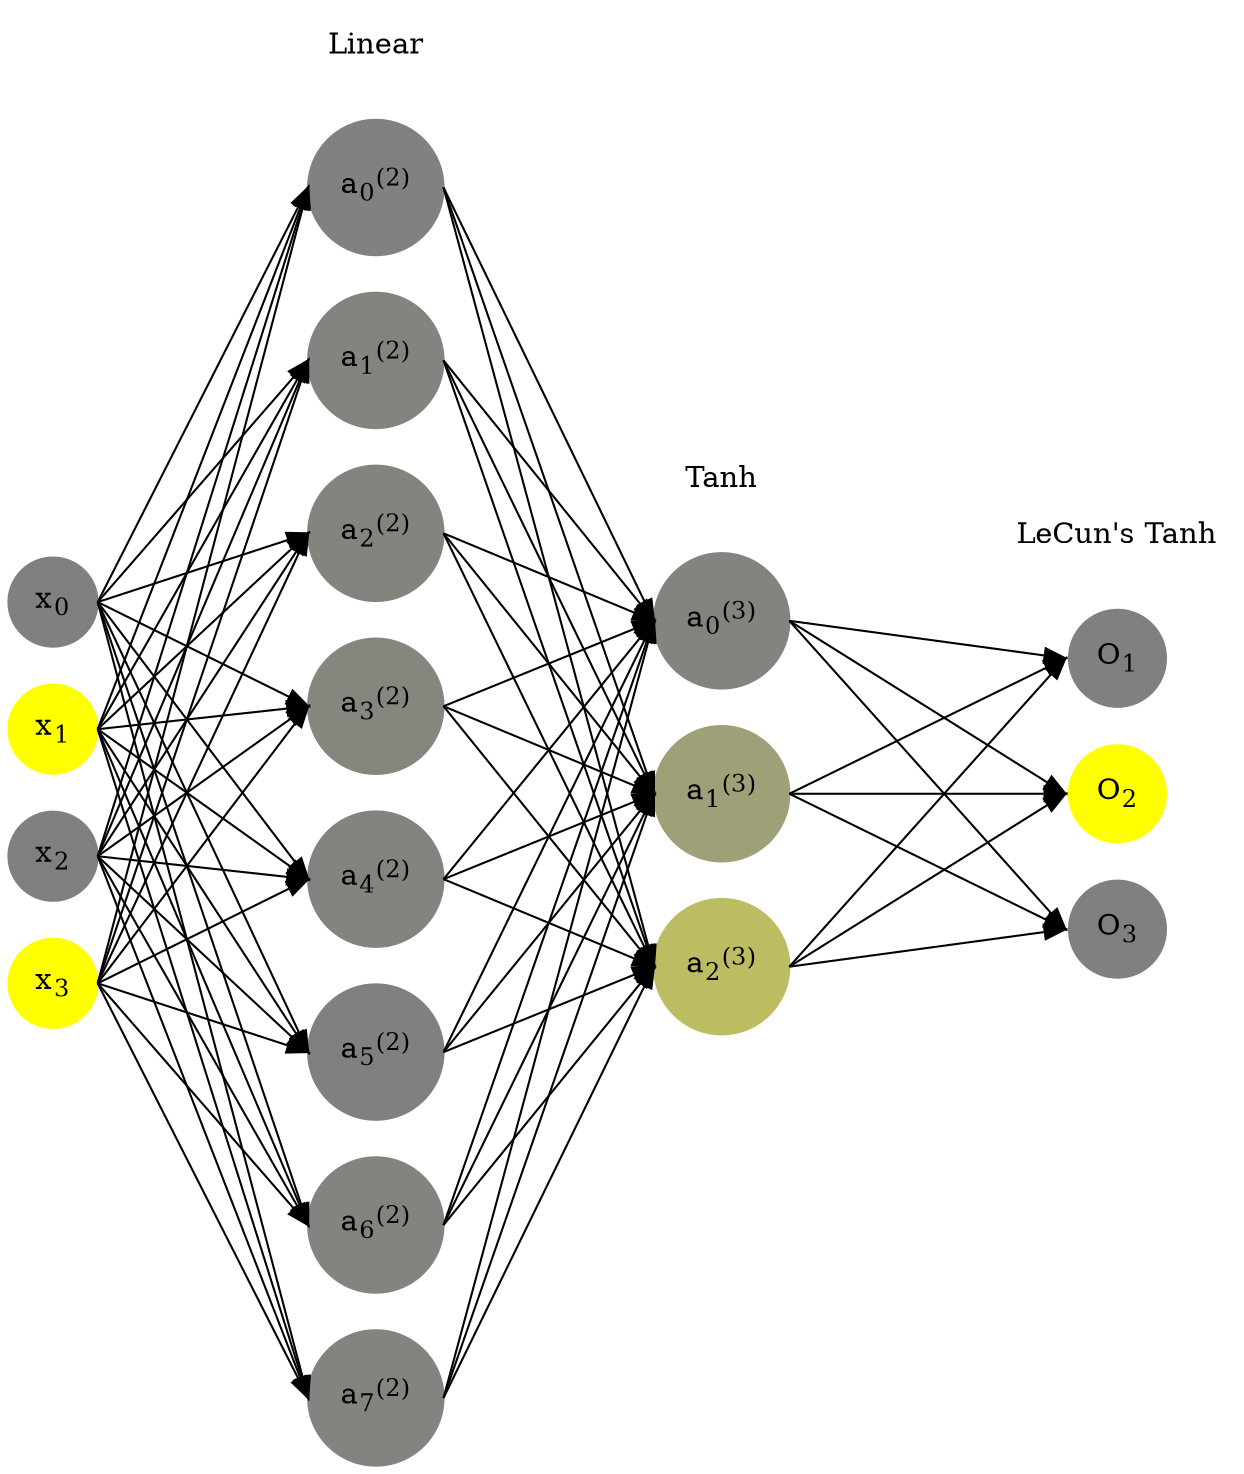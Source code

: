 digraph G {
	rankdir = LR;
	splines=false;
	edge[style=invis];
	ranksep= 1.4;
	{
	node [shape=circle, color="0.1667, 0.0, 0.5", style=filled, fillcolor="0.1667, 0.0, 0.5"];
	x0 [label=<x<sub>0</sub>>];
	}
	{
	node [shape=circle, color="0.1667, 1.0, 1.0", style=filled, fillcolor="0.1667, 1.0, 1.0"];
	x1 [label=<x<sub>1</sub>>];
	}
	{
	node [shape=circle, color="0.1667, 0.0, 0.5", style=filled, fillcolor="0.1667, 0.0, 0.5"];
	x2 [label=<x<sub>2</sub>>];
	}
	{
	node [shape=circle, color="0.1667, 1.0, 1.0", style=filled, fillcolor="0.1667, 1.0, 1.0"];
	x3 [label=<x<sub>3</sub>>];
	}
	{
	node [shape=circle, color="0.1667, 0.010333, 0.505166", style=filled, fillcolor="0.1667, 0.010333, 0.505166"];
	a02 [label=<a<sub>0</sub><sup>(2)</sup>>];
	}
	{
	node [shape=circle, color="0.1667, 0.023640, 0.511820", style=filled, fillcolor="0.1667, 0.023640, 0.511820"];
	a12 [label=<a<sub>1</sub><sup>(2)</sup>>];
	}
	{
	node [shape=circle, color="0.1667, 0.031558, 0.515779", style=filled, fillcolor="0.1667, 0.031558, 0.515779"];
	a22 [label=<a<sub>2</sub><sup>(2)</sup>>];
	}
	{
	node [shape=circle, color="0.1667, 0.048095, 0.524048", style=filled, fillcolor="0.1667, 0.048095, 0.524048"];
	a32 [label=<a<sub>3</sub><sup>(2)</sup>>];
	}
	{
	node [shape=circle, color="0.1667, 0.024939, 0.512470", style=filled, fillcolor="0.1667, 0.024939, 0.512470"];
	a42 [label=<a<sub>4</sub><sup>(2)</sup>>];
	}
	{
	node [shape=circle, color="0.1667, 0.005053, 0.502527", style=filled, fillcolor="0.1667, 0.005053, 0.502527"];
	a52 [label=<a<sub>5</sub><sup>(2)</sup>>];
	}
	{
	node [shape=circle, color="0.1667, 0.028769, 0.514384", style=filled, fillcolor="0.1667, 0.028769, 0.514384"];
	a62 [label=<a<sub>6</sub><sup>(2)</sup>>];
	}
	{
	node [shape=circle, color="0.1667, 0.028798, 0.514399", style=filled, fillcolor="0.1667, 0.028798, 0.514399"];
	a72 [label=<a<sub>7</sub><sup>(2)</sup>>];
	}
	{
	node [shape=circle, color="0.1667, 0.029936, 0.514968", style=filled, fillcolor="0.1667, 0.029936, 0.514968"];
	a03 [label=<a<sub>0</sub><sup>(3)</sup>>];
	}
	{
	node [shape=circle, color="0.1667, 0.245186, 0.622593", style=filled, fillcolor="0.1667, 0.245186, 0.622593"];
	a13 [label=<a<sub>1</sub><sup>(3)</sup>>];
	}
	{
	node [shape=circle, color="0.1667, 0.474978, 0.737489", style=filled, fillcolor="0.1667, 0.474978, 0.737489"];
	a23 [label=<a<sub>2</sub><sup>(3)</sup>>];
	}
	{
	node [shape=circle, color="0.1667, 0.0, 0.5", style=filled, fillcolor="0.1667, 0.0, 0.5"];
	O1 [label=<O<sub>1</sub>>];
	}
	{
	node [shape=circle, color="0.1667, 1.0, 1.0", style=filled, fillcolor="0.1667, 1.0, 1.0"];
	O2 [label=<O<sub>2</sub>>];
	}
	{
	node [shape=circle, color="0.1667, 0.0, 0.5", style=filled, fillcolor="0.1667, 0.0, 0.5"];
	O3 [label=<O<sub>3</sub>>];
	}
	{
	rank=same;
	x0->x1->x2->x3;
	}
	{
	rank=same;
	a02->a12->a22->a32->a42->a52->a62->a72;
	}
	{
	rank=same;
	a03->a13->a23;
	}
	{
	rank=same;
	O1->O2->O3;
	}
	l1 [shape=plaintext,label="Linear"];
	l1->a02;
	{rank=same; l1;a02};
	l2 [shape=plaintext,label="Tanh"];
	l2->a03;
	{rank=same; l2;a03};
	l3 [shape=plaintext,label="LeCun's Tanh"];
	l3->O1;
	{rank=same; l3;O1};
edge[style=solid, tailport=e, headport=w];
	{x0;x1;x2;x3} -> {a02;a12;a22;a32;a42;a52;a62;a72};
	{a02;a12;a22;a32;a42;a52;a62;a72} -> {a03;a13;a23};
	{a03;a13;a23} -> {O1,O2,O3};
}